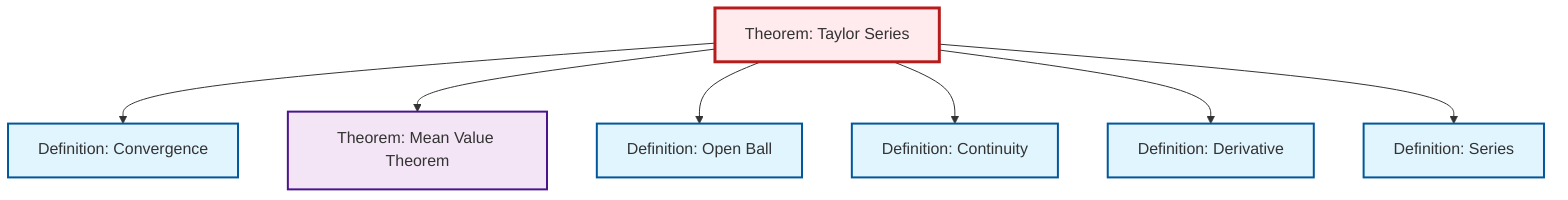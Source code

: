 graph TD
    classDef definition fill:#e1f5fe,stroke:#01579b,stroke-width:2px
    classDef theorem fill:#f3e5f5,stroke:#4a148c,stroke-width:2px
    classDef axiom fill:#fff3e0,stroke:#e65100,stroke-width:2px
    classDef example fill:#e8f5e9,stroke:#1b5e20,stroke-width:2px
    classDef current fill:#ffebee,stroke:#b71c1c,stroke-width:3px
    def-continuity["Definition: Continuity"]:::definition
    def-open-ball["Definition: Open Ball"]:::definition
    def-series["Definition: Series"]:::definition
    def-derivative["Definition: Derivative"]:::definition
    def-convergence["Definition: Convergence"]:::definition
    thm-taylor-series["Theorem: Taylor Series"]:::theorem
    thm-mean-value["Theorem: Mean Value Theorem"]:::theorem
    thm-taylor-series --> def-convergence
    thm-taylor-series --> thm-mean-value
    thm-taylor-series --> def-open-ball
    thm-taylor-series --> def-continuity
    thm-taylor-series --> def-derivative
    thm-taylor-series --> def-series
    class thm-taylor-series current